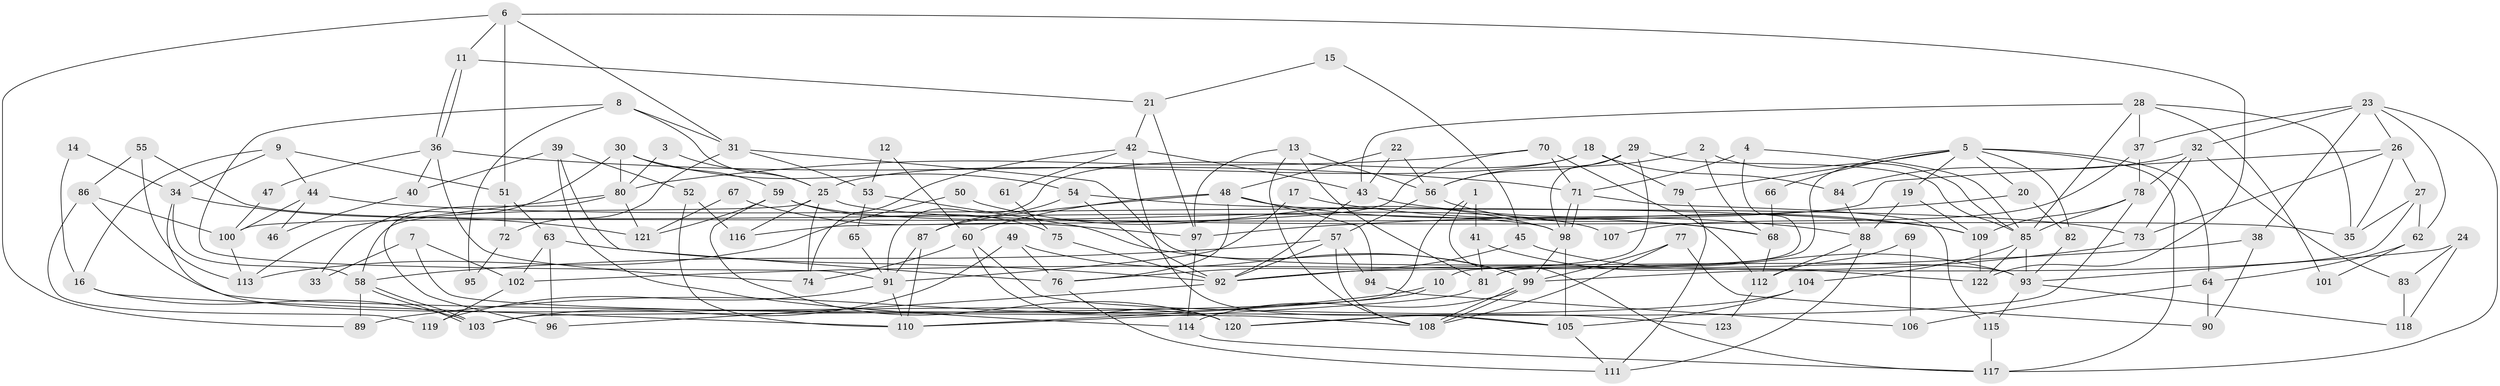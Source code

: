 // Generated by graph-tools (version 1.1) at 2025/11/02/27/25 16:11:22]
// undirected, 123 vertices, 246 edges
graph export_dot {
graph [start="1"]
  node [color=gray90,style=filled];
  1;
  2;
  3;
  4;
  5;
  6;
  7;
  8;
  9;
  10;
  11;
  12;
  13;
  14;
  15;
  16;
  17;
  18;
  19;
  20;
  21;
  22;
  23;
  24;
  25;
  26;
  27;
  28;
  29;
  30;
  31;
  32;
  33;
  34;
  35;
  36;
  37;
  38;
  39;
  40;
  41;
  42;
  43;
  44;
  45;
  46;
  47;
  48;
  49;
  50;
  51;
  52;
  53;
  54;
  55;
  56;
  57;
  58;
  59;
  60;
  61;
  62;
  63;
  64;
  65;
  66;
  67;
  68;
  69;
  70;
  71;
  72;
  73;
  74;
  75;
  76;
  77;
  78;
  79;
  80;
  81;
  82;
  83;
  84;
  85;
  86;
  87;
  88;
  89;
  90;
  91;
  92;
  93;
  94;
  95;
  96;
  97;
  98;
  99;
  100;
  101;
  102;
  103;
  104;
  105;
  106;
  107;
  108;
  109;
  110;
  111;
  112;
  113;
  114;
  115;
  116;
  117;
  118;
  119;
  120;
  121;
  122;
  123;
  1 -- 117;
  1 -- 103;
  1 -- 41;
  2 -- 56;
  2 -- 68;
  2 -- 85;
  3 -- 80;
  3 -- 25;
  4 -- 85;
  4 -- 71;
  4 -- 10;
  5 -- 117;
  5 -- 19;
  5 -- 20;
  5 -- 64;
  5 -- 66;
  5 -- 79;
  5 -- 81;
  5 -- 82;
  6 -- 31;
  6 -- 89;
  6 -- 11;
  6 -- 51;
  6 -- 122;
  7 -- 108;
  7 -- 102;
  7 -- 33;
  8 -- 91;
  8 -- 25;
  8 -- 31;
  8 -- 95;
  9 -- 34;
  9 -- 51;
  9 -- 16;
  9 -- 44;
  10 -- 110;
  10 -- 89;
  11 -- 36;
  11 -- 36;
  11 -- 21;
  12 -- 60;
  12 -- 53;
  13 -- 81;
  13 -- 108;
  13 -- 56;
  13 -- 97;
  14 -- 34;
  14 -- 16;
  15 -- 45;
  15 -- 21;
  16 -- 110;
  16 -- 103;
  17 -- 91;
  17 -- 88;
  18 -- 79;
  18 -- 25;
  18 -- 84;
  18 -- 91;
  19 -- 109;
  19 -- 88;
  20 -- 97;
  20 -- 82;
  21 -- 97;
  21 -- 42;
  22 -- 48;
  22 -- 56;
  22 -- 43;
  23 -- 32;
  23 -- 38;
  23 -- 26;
  23 -- 37;
  23 -- 62;
  23 -- 117;
  24 -- 93;
  24 -- 118;
  24 -- 83;
  25 -- 74;
  25 -- 35;
  25 -- 58;
  25 -- 116;
  26 -- 27;
  26 -- 35;
  26 -- 73;
  26 -- 100;
  27 -- 35;
  27 -- 99;
  27 -- 62;
  28 -- 85;
  28 -- 43;
  28 -- 35;
  28 -- 37;
  28 -- 101;
  29 -- 98;
  29 -- 85;
  29 -- 56;
  29 -- 92;
  30 -- 80;
  30 -- 54;
  30 -- 33;
  30 -- 59;
  31 -- 93;
  31 -- 53;
  31 -- 72;
  32 -- 78;
  32 -- 73;
  32 -- 83;
  32 -- 84;
  34 -- 58;
  34 -- 120;
  34 -- 121;
  36 -- 71;
  36 -- 40;
  36 -- 47;
  36 -- 74;
  37 -- 78;
  37 -- 107;
  38 -- 90;
  38 -- 102;
  39 -- 76;
  39 -- 114;
  39 -- 40;
  39 -- 52;
  40 -- 46;
  41 -- 122;
  41 -- 81;
  42 -- 43;
  42 -- 61;
  42 -- 74;
  42 -- 105;
  43 -- 92;
  43 -- 109;
  44 -- 109;
  44 -- 46;
  44 -- 100;
  45 -- 93;
  45 -- 76;
  47 -- 100;
  48 -- 60;
  48 -- 87;
  48 -- 68;
  48 -- 76;
  48 -- 94;
  49 -- 103;
  49 -- 99;
  49 -- 76;
  50 -- 98;
  50 -- 113;
  51 -- 63;
  51 -- 72;
  52 -- 110;
  52 -- 116;
  53 -- 99;
  53 -- 65;
  54 -- 92;
  54 -- 73;
  54 -- 87;
  55 -- 98;
  55 -- 86;
  55 -- 113;
  56 -- 57;
  56 -- 68;
  57 -- 58;
  57 -- 92;
  57 -- 94;
  57 -- 108;
  58 -- 103;
  58 -- 103;
  58 -- 89;
  59 -- 120;
  59 -- 75;
  59 -- 107;
  59 -- 121;
  60 -- 74;
  60 -- 120;
  60 -- 123;
  61 -- 75;
  62 -- 64;
  62 -- 101;
  63 -- 96;
  63 -- 92;
  63 -- 102;
  64 -- 90;
  64 -- 106;
  65 -- 91;
  66 -- 68;
  67 -- 121;
  67 -- 97;
  68 -- 112;
  69 -- 112;
  69 -- 106;
  70 -- 116;
  70 -- 80;
  70 -- 71;
  70 -- 112;
  71 -- 98;
  71 -- 98;
  71 -- 115;
  72 -- 95;
  73 -- 92;
  75 -- 92;
  76 -- 111;
  77 -- 108;
  77 -- 99;
  77 -- 90;
  78 -- 109;
  78 -- 85;
  78 -- 120;
  79 -- 111;
  80 -- 113;
  80 -- 121;
  80 -- 96;
  81 -- 110;
  82 -- 93;
  83 -- 118;
  84 -- 88;
  85 -- 93;
  85 -- 104;
  85 -- 122;
  86 -- 100;
  86 -- 105;
  86 -- 119;
  87 -- 91;
  87 -- 110;
  88 -- 112;
  88 -- 111;
  91 -- 110;
  91 -- 119;
  92 -- 96;
  93 -- 115;
  93 -- 118;
  94 -- 106;
  97 -- 114;
  98 -- 105;
  98 -- 99;
  99 -- 108;
  99 -- 108;
  99 -- 114;
  100 -- 113;
  102 -- 119;
  104 -- 105;
  104 -- 120;
  105 -- 111;
  109 -- 122;
  112 -- 123;
  114 -- 117;
  115 -- 117;
}
